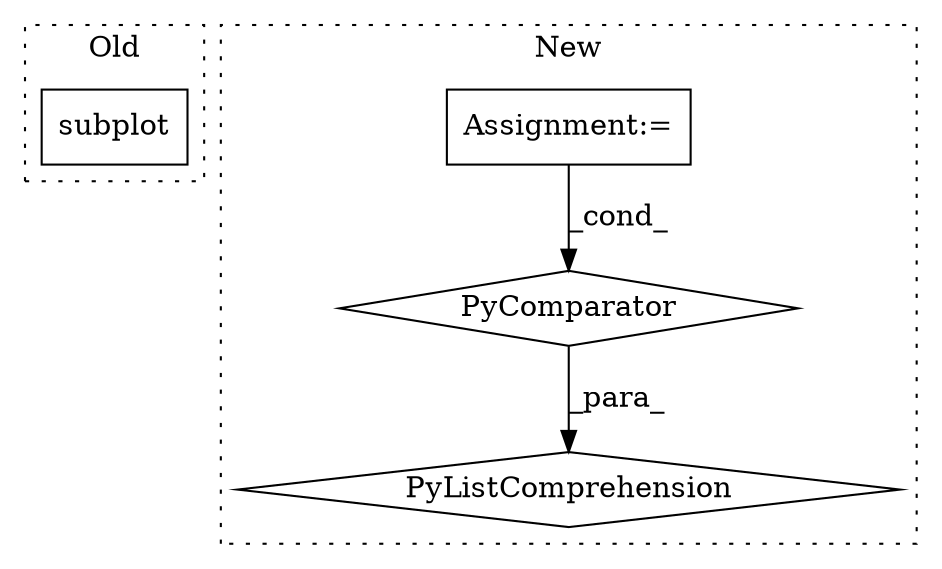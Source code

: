 digraph G {
subgraph cluster0 {
1 [label="subplot" a="32" s="48010,48031" l="8,1" shape="box"];
label = "Old";
style="dotted";
}
subgraph cluster1 {
2 [label="PyComparator" a="113" s="49522" l="49" shape="diamond"];
3 [label="PyListComprehension" a="109" s="49443" l="136" shape="diamond"];
4 [label="Assignment:=" a="7" s="49522" l="49" shape="box"];
label = "New";
style="dotted";
}
2 -> 3 [label="_para_"];
4 -> 2 [label="_cond_"];
}
